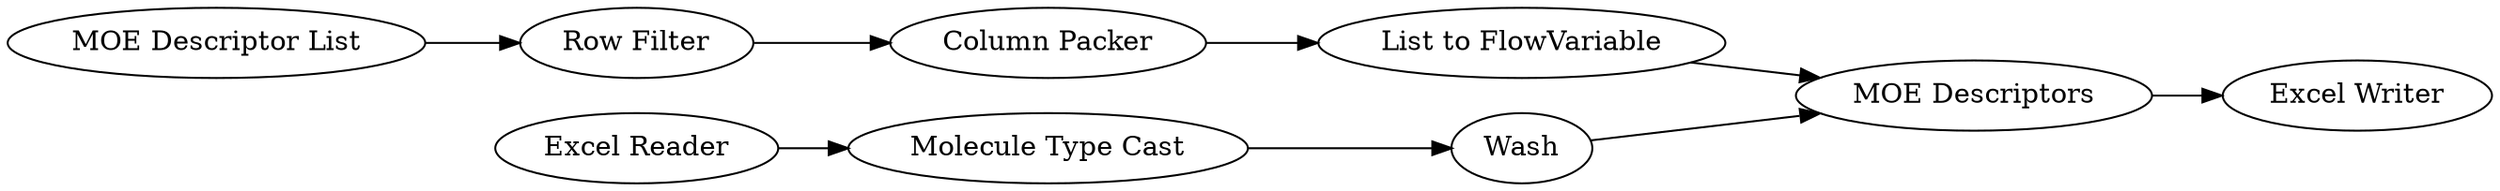 digraph {
	2 [label="Molecule Type Cast"]
	3 [label=Wash]
	4 [label="MOE Descriptors"]
	5 [label="MOE Descriptor List"]
	6 [label="Row Filter"]
	7 [label="Column Packer"]
	8 [label="List to FlowVariable"]
	9 [label="Excel Writer"]
	10 [label="Excel Reader"]
	2 -> 3
	3 -> 4
	4 -> 9
	5 -> 6
	6 -> 7
	7 -> 8
	8 -> 4
	10 -> 2
	rankdir=LR
}
